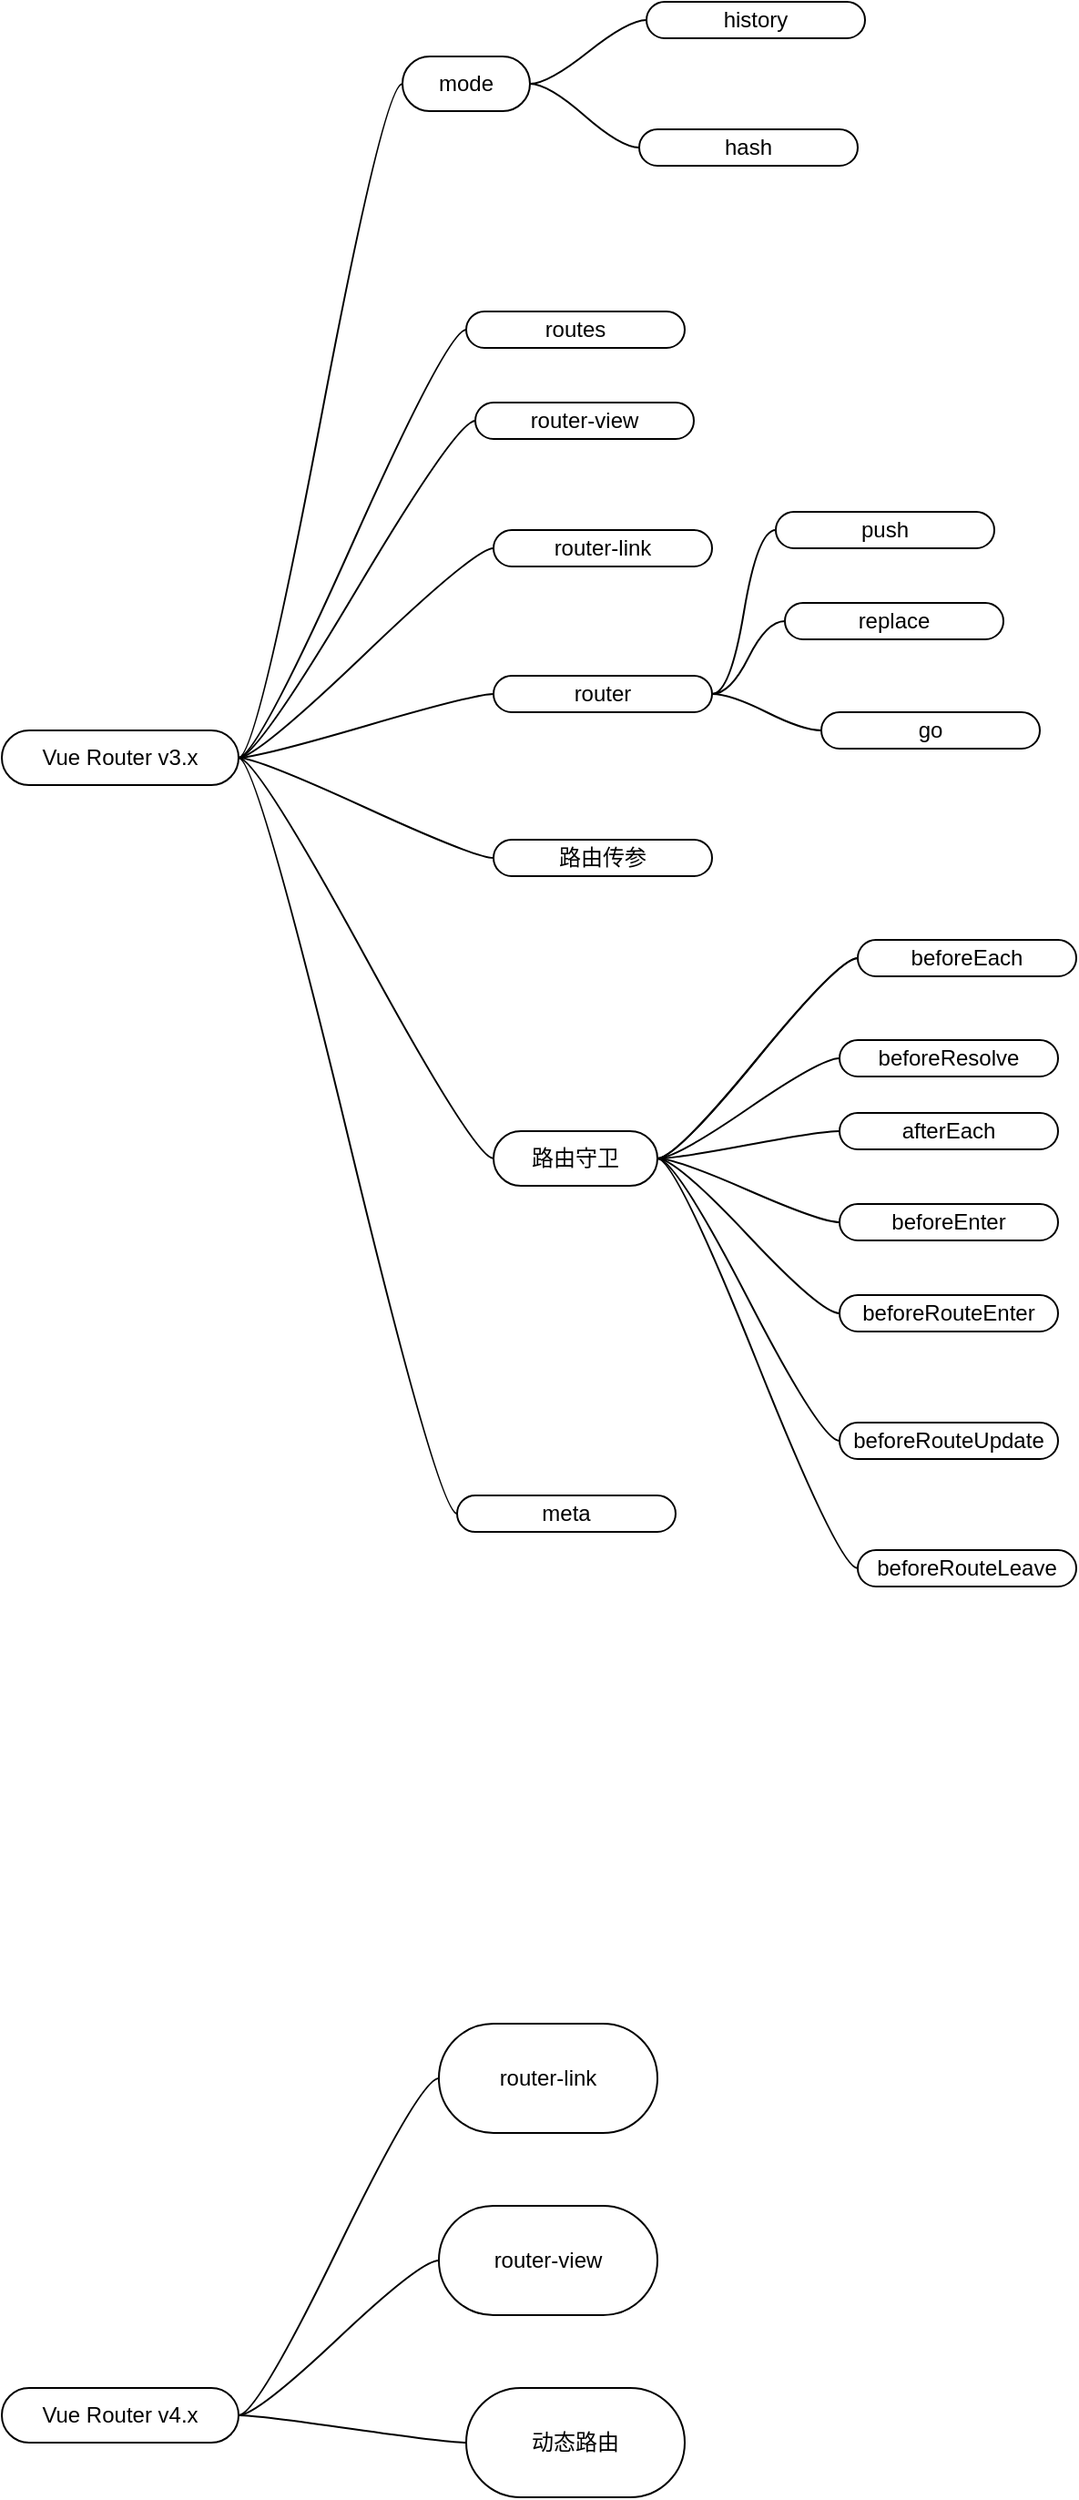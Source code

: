 <mxfile version="21.8.2" type="github">
  <diagram name="第 1 页" id="tkRJLeNcwBW7615mryf4">
    <mxGraphModel dx="1434" dy="750" grid="1" gridSize="10" guides="1" tooltips="1" connect="1" arrows="1" fold="1" page="1" pageScale="1" pageWidth="827" pageHeight="1169" math="0" shadow="0">
      <root>
        <mxCell id="0" />
        <mxCell id="1" parent="0" />
        <mxCell id="bcelHQSqTHAFJxUlAlLa-4" value="" style="edgeStyle=entityRelationEdgeStyle;rounded=0;orthogonalLoop=1;jettySize=auto;html=1;startArrow=none;endArrow=none;segment=10;curved=1;sourcePerimeterSpacing=0;targetPerimeterSpacing=0;" edge="1" parent="1" source="bcelHQSqTHAFJxUlAlLa-1" target="bcelHQSqTHAFJxUlAlLa-3">
          <mxGeometry relative="1" as="geometry" />
        </mxCell>
        <mxCell id="bcelHQSqTHAFJxUlAlLa-6" value="" style="edgeStyle=entityRelationEdgeStyle;rounded=0;orthogonalLoop=1;jettySize=auto;html=1;startArrow=none;endArrow=none;segment=10;curved=1;sourcePerimeterSpacing=0;targetPerimeterSpacing=0;" edge="1" parent="1" source="bcelHQSqTHAFJxUlAlLa-1" target="bcelHQSqTHAFJxUlAlLa-5">
          <mxGeometry relative="1" as="geometry" />
        </mxCell>
        <mxCell id="bcelHQSqTHAFJxUlAlLa-8" value="" style="edgeStyle=entityRelationEdgeStyle;rounded=0;orthogonalLoop=1;jettySize=auto;html=1;startArrow=none;endArrow=none;segment=10;curved=1;sourcePerimeterSpacing=0;targetPerimeterSpacing=0;" edge="1" parent="1" source="bcelHQSqTHAFJxUlAlLa-1" target="bcelHQSqTHAFJxUlAlLa-7">
          <mxGeometry relative="1" as="geometry" />
        </mxCell>
        <mxCell id="bcelHQSqTHAFJxUlAlLa-10" value="" style="edgeStyle=entityRelationEdgeStyle;rounded=0;orthogonalLoop=1;jettySize=auto;html=1;startArrow=none;endArrow=none;segment=10;curved=1;sourcePerimeterSpacing=0;targetPerimeterSpacing=0;" edge="1" parent="1" source="bcelHQSqTHAFJxUlAlLa-1" target="bcelHQSqTHAFJxUlAlLa-9">
          <mxGeometry relative="1" as="geometry" />
        </mxCell>
        <mxCell id="bcelHQSqTHAFJxUlAlLa-12" value="" style="edgeStyle=entityRelationEdgeStyle;rounded=0;orthogonalLoop=1;jettySize=auto;html=1;startArrow=none;endArrow=none;segment=10;curved=1;sourcePerimeterSpacing=0;targetPerimeterSpacing=0;" edge="1" parent="1" source="bcelHQSqTHAFJxUlAlLa-1" target="bcelHQSqTHAFJxUlAlLa-11">
          <mxGeometry relative="1" as="geometry" />
        </mxCell>
        <mxCell id="bcelHQSqTHAFJxUlAlLa-21" value="" style="edgeStyle=entityRelationEdgeStyle;rounded=0;orthogonalLoop=1;jettySize=auto;html=1;startArrow=none;endArrow=none;segment=10;curved=1;sourcePerimeterSpacing=0;targetPerimeterSpacing=0;exitX=1;exitY=0.5;exitDx=0;exitDy=0;entryX=0;entryY=0.5;entryDx=0;entryDy=0;" edge="1" parent="1" source="bcelHQSqTHAFJxUlAlLa-1" target="bcelHQSqTHAFJxUlAlLa-20">
          <mxGeometry relative="1" as="geometry">
            <mxPoint x="135" y="530" as="sourcePoint" />
            <mxPoint x="225" y="120" as="targetPoint" />
          </mxGeometry>
        </mxCell>
        <mxCell id="bcelHQSqTHAFJxUlAlLa-27" value="" style="edgeStyle=entityRelationEdgeStyle;rounded=0;orthogonalLoop=1;jettySize=auto;html=1;startArrow=none;endArrow=none;segment=10;curved=1;sourcePerimeterSpacing=0;targetPerimeterSpacing=0;" edge="1" parent="1" source="bcelHQSqTHAFJxUlAlLa-1" target="bcelHQSqTHAFJxUlAlLa-26">
          <mxGeometry relative="1" as="geometry" />
        </mxCell>
        <mxCell id="bcelHQSqTHAFJxUlAlLa-44" value="" style="edgeStyle=entityRelationEdgeStyle;rounded=0;orthogonalLoop=1;jettySize=auto;html=1;startArrow=none;endArrow=none;segment=10;curved=1;sourcePerimeterSpacing=0;targetPerimeterSpacing=0;" edge="1" parent="1" source="bcelHQSqTHAFJxUlAlLa-1" target="bcelHQSqTHAFJxUlAlLa-43">
          <mxGeometry relative="1" as="geometry" />
        </mxCell>
        <mxCell id="bcelHQSqTHAFJxUlAlLa-1" value="Vue Router v3.x" style="whiteSpace=wrap;html=1;rounded=1;arcSize=50;align=center;verticalAlign=middle;strokeWidth=1;autosize=1;spacing=4;treeFolding=1;treeMoving=1;newEdgeStyle={&quot;edgeStyle&quot;:&quot;entityRelationEdgeStyle&quot;,&quot;startArrow&quot;:&quot;none&quot;,&quot;endArrow&quot;:&quot;none&quot;,&quot;segment&quot;:10,&quot;curved&quot;:1,&quot;sourcePerimeterSpacing&quot;:0,&quot;targetPerimeterSpacing&quot;:0};" vertex="1" parent="1">
          <mxGeometry y="470" width="130" height="30" as="geometry" />
        </mxCell>
        <mxCell id="bcelHQSqTHAFJxUlAlLa-3" value="routes" style="whiteSpace=wrap;html=1;rounded=1;arcSize=50;strokeWidth=1;spacing=4;" vertex="1" parent="1">
          <mxGeometry x="255" y="240" width="120" height="20" as="geometry" />
        </mxCell>
        <mxCell id="bcelHQSqTHAFJxUlAlLa-5" value="router-view" style="whiteSpace=wrap;html=1;rounded=1;arcSize=50;strokeWidth=1;spacing=4;" vertex="1" parent="1">
          <mxGeometry x="260" y="290" width="120" height="20" as="geometry" />
        </mxCell>
        <mxCell id="bcelHQSqTHAFJxUlAlLa-7" value="router-link" style="whiteSpace=wrap;html=1;rounded=1;arcSize=50;strokeWidth=1;spacing=4;" vertex="1" parent="1">
          <mxGeometry x="270" y="360" width="120" height="20" as="geometry" />
        </mxCell>
        <mxCell id="bcelHQSqTHAFJxUlAlLa-9" value="路由传参" style="whiteSpace=wrap;html=1;rounded=1;arcSize=50;strokeWidth=1;spacing=4;" vertex="1" parent="1">
          <mxGeometry x="270" y="530" width="120" height="20" as="geometry" />
        </mxCell>
        <mxCell id="bcelHQSqTHAFJxUlAlLa-14" value="" style="edgeStyle=entityRelationEdgeStyle;rounded=0;orthogonalLoop=1;jettySize=auto;html=1;startArrow=none;endArrow=none;segment=10;curved=1;sourcePerimeterSpacing=0;targetPerimeterSpacing=0;exitX=1;exitY=0.5;exitDx=0;exitDy=0;" edge="1" parent="1" source="bcelHQSqTHAFJxUlAlLa-11" target="bcelHQSqTHAFJxUlAlLa-13">
          <mxGeometry relative="1" as="geometry">
            <mxPoint x="300" y="585" as="sourcePoint" />
          </mxGeometry>
        </mxCell>
        <mxCell id="bcelHQSqTHAFJxUlAlLa-17" value="" style="edgeStyle=entityRelationEdgeStyle;rounded=0;orthogonalLoop=1;jettySize=auto;html=1;startArrow=none;endArrow=none;segment=10;curved=1;sourcePerimeterSpacing=0;targetPerimeterSpacing=0;" edge="1" parent="1" source="bcelHQSqTHAFJxUlAlLa-11" target="bcelHQSqTHAFJxUlAlLa-16">
          <mxGeometry relative="1" as="geometry" />
        </mxCell>
        <mxCell id="bcelHQSqTHAFJxUlAlLa-19" value="" style="edgeStyle=entityRelationEdgeStyle;rounded=0;orthogonalLoop=1;jettySize=auto;html=1;startArrow=none;endArrow=none;segment=10;curved=1;sourcePerimeterSpacing=0;targetPerimeterSpacing=0;" edge="1" parent="1" source="bcelHQSqTHAFJxUlAlLa-11" target="bcelHQSqTHAFJxUlAlLa-18">
          <mxGeometry relative="1" as="geometry" />
        </mxCell>
        <mxCell id="bcelHQSqTHAFJxUlAlLa-11" value="router" style="whiteSpace=wrap;html=1;rounded=1;arcSize=50;align=center;verticalAlign=middle;strokeWidth=1;autosize=1;spacing=4;treeFolding=1;treeMoving=1;newEdgeStyle={&quot;edgeStyle&quot;:&quot;entityRelationEdgeStyle&quot;,&quot;startArrow&quot;:&quot;none&quot;,&quot;endArrow&quot;:&quot;none&quot;,&quot;segment&quot;:10,&quot;curved&quot;:1,&quot;sourcePerimeterSpacing&quot;:0,&quot;targetPerimeterSpacing&quot;:0};" vertex="1" parent="1">
          <mxGeometry x="270" y="440" width="120" height="20" as="geometry" />
        </mxCell>
        <mxCell id="bcelHQSqTHAFJxUlAlLa-13" value="push" style="whiteSpace=wrap;html=1;rounded=1;arcSize=50;strokeWidth=1;spacing=4;" vertex="1" parent="1">
          <mxGeometry x="425" y="350" width="120" height="20" as="geometry" />
        </mxCell>
        <mxCell id="bcelHQSqTHAFJxUlAlLa-16" value="replace" style="whiteSpace=wrap;html=1;rounded=1;arcSize=50;strokeWidth=1;spacing=4;" vertex="1" parent="1">
          <mxGeometry x="430" y="400" width="120" height="20" as="geometry" />
        </mxCell>
        <mxCell id="bcelHQSqTHAFJxUlAlLa-18" value="go" style="whiteSpace=wrap;html=1;rounded=1;arcSize=50;strokeWidth=1;spacing=4;" vertex="1" parent="1">
          <mxGeometry x="450" y="460" width="120" height="20" as="geometry" />
        </mxCell>
        <mxCell id="bcelHQSqTHAFJxUlAlLa-23" value="" style="edgeStyle=entityRelationEdgeStyle;rounded=0;orthogonalLoop=1;jettySize=auto;html=1;startArrow=none;endArrow=none;segment=10;curved=1;sourcePerimeterSpacing=0;targetPerimeterSpacing=0;" edge="1" parent="1" source="bcelHQSqTHAFJxUlAlLa-20" target="bcelHQSqTHAFJxUlAlLa-22">
          <mxGeometry relative="1" as="geometry" />
        </mxCell>
        <mxCell id="bcelHQSqTHAFJxUlAlLa-25" value="" style="edgeStyle=entityRelationEdgeStyle;rounded=0;orthogonalLoop=1;jettySize=auto;html=1;startArrow=none;endArrow=none;segment=10;curved=1;sourcePerimeterSpacing=0;targetPerimeterSpacing=0;" edge="1" parent="1" source="bcelHQSqTHAFJxUlAlLa-20" target="bcelHQSqTHAFJxUlAlLa-24">
          <mxGeometry relative="1" as="geometry" />
        </mxCell>
        <mxCell id="bcelHQSqTHAFJxUlAlLa-20" value="mode" style="whiteSpace=wrap;html=1;rounded=1;arcSize=50;align=center;verticalAlign=middle;strokeWidth=1;autosize=1;spacing=4;treeFolding=1;treeMoving=1;newEdgeStyle={&quot;edgeStyle&quot;:&quot;entityRelationEdgeStyle&quot;,&quot;startArrow&quot;:&quot;none&quot;,&quot;endArrow&quot;:&quot;none&quot;,&quot;segment&quot;:10,&quot;curved&quot;:1,&quot;sourcePerimeterSpacing&quot;:0,&quot;targetPerimeterSpacing&quot;:0};" vertex="1" parent="1">
          <mxGeometry x="220" y="100" width="70" height="30" as="geometry" />
        </mxCell>
        <mxCell id="bcelHQSqTHAFJxUlAlLa-22" value="history" style="whiteSpace=wrap;html=1;rounded=1;arcSize=50;strokeWidth=1;spacing=4;" vertex="1" parent="1">
          <mxGeometry x="354" y="70" width="120" height="20" as="geometry" />
        </mxCell>
        <mxCell id="bcelHQSqTHAFJxUlAlLa-24" value="hash" style="whiteSpace=wrap;html=1;rounded=1;arcSize=50;strokeWidth=1;spacing=4;" vertex="1" parent="1">
          <mxGeometry x="350" y="140" width="120" height="20" as="geometry" />
        </mxCell>
        <mxCell id="bcelHQSqTHAFJxUlAlLa-29" value="" style="edgeStyle=entityRelationEdgeStyle;rounded=0;orthogonalLoop=1;jettySize=auto;html=1;startArrow=none;endArrow=none;segment=10;curved=1;sourcePerimeterSpacing=0;targetPerimeterSpacing=0;" edge="1" parent="1" source="bcelHQSqTHAFJxUlAlLa-26" target="bcelHQSqTHAFJxUlAlLa-28">
          <mxGeometry relative="1" as="geometry" />
        </mxCell>
        <mxCell id="bcelHQSqTHAFJxUlAlLa-30" value="" style="edgeStyle=entityRelationEdgeStyle;rounded=0;orthogonalLoop=1;jettySize=auto;html=1;startArrow=none;endArrow=none;segment=10;curved=1;sourcePerimeterSpacing=0;targetPerimeterSpacing=0;" edge="1" parent="1" source="bcelHQSqTHAFJxUlAlLa-26" target="bcelHQSqTHAFJxUlAlLa-28">
          <mxGeometry relative="1" as="geometry" />
        </mxCell>
        <mxCell id="bcelHQSqTHAFJxUlAlLa-32" value="" style="edgeStyle=entityRelationEdgeStyle;rounded=0;orthogonalLoop=1;jettySize=auto;html=1;startArrow=none;endArrow=none;segment=10;curved=1;sourcePerimeterSpacing=0;targetPerimeterSpacing=0;" edge="1" parent="1" source="bcelHQSqTHAFJxUlAlLa-26" target="bcelHQSqTHAFJxUlAlLa-31">
          <mxGeometry relative="1" as="geometry" />
        </mxCell>
        <mxCell id="bcelHQSqTHAFJxUlAlLa-34" value="" style="edgeStyle=entityRelationEdgeStyle;rounded=0;orthogonalLoop=1;jettySize=auto;html=1;startArrow=none;endArrow=none;segment=10;curved=1;sourcePerimeterSpacing=0;targetPerimeterSpacing=0;" edge="1" parent="1" source="bcelHQSqTHAFJxUlAlLa-26" target="bcelHQSqTHAFJxUlAlLa-33">
          <mxGeometry relative="1" as="geometry" />
        </mxCell>
        <mxCell id="bcelHQSqTHAFJxUlAlLa-36" value="" style="edgeStyle=entityRelationEdgeStyle;rounded=0;orthogonalLoop=1;jettySize=auto;html=1;startArrow=none;endArrow=none;segment=10;curved=1;sourcePerimeterSpacing=0;targetPerimeterSpacing=0;" edge="1" parent="1" source="bcelHQSqTHAFJxUlAlLa-26" target="bcelHQSqTHAFJxUlAlLa-35">
          <mxGeometry relative="1" as="geometry" />
        </mxCell>
        <mxCell id="bcelHQSqTHAFJxUlAlLa-38" value="" style="edgeStyle=entityRelationEdgeStyle;rounded=0;orthogonalLoop=1;jettySize=auto;html=1;startArrow=none;endArrow=none;segment=10;curved=1;sourcePerimeterSpacing=0;targetPerimeterSpacing=0;" edge="1" parent="1" source="bcelHQSqTHAFJxUlAlLa-26" target="bcelHQSqTHAFJxUlAlLa-37">
          <mxGeometry relative="1" as="geometry" />
        </mxCell>
        <mxCell id="bcelHQSqTHAFJxUlAlLa-40" value="" style="edgeStyle=entityRelationEdgeStyle;rounded=0;orthogonalLoop=1;jettySize=auto;html=1;startArrow=none;endArrow=none;segment=10;curved=1;sourcePerimeterSpacing=0;targetPerimeterSpacing=0;" edge="1" parent="1" source="bcelHQSqTHAFJxUlAlLa-26" target="bcelHQSqTHAFJxUlAlLa-39">
          <mxGeometry relative="1" as="geometry" />
        </mxCell>
        <mxCell id="bcelHQSqTHAFJxUlAlLa-42" value="" style="edgeStyle=entityRelationEdgeStyle;rounded=0;orthogonalLoop=1;jettySize=auto;html=1;startArrow=none;endArrow=none;segment=10;curved=1;sourcePerimeterSpacing=0;targetPerimeterSpacing=0;" edge="1" parent="1" source="bcelHQSqTHAFJxUlAlLa-26" target="bcelHQSqTHAFJxUlAlLa-41">
          <mxGeometry relative="1" as="geometry" />
        </mxCell>
        <mxCell id="bcelHQSqTHAFJxUlAlLa-26" value="路由守卫" style="whiteSpace=wrap;html=1;rounded=1;arcSize=50;align=center;verticalAlign=middle;strokeWidth=1;autosize=1;spacing=4;treeFolding=1;treeMoving=1;newEdgeStyle={&quot;edgeStyle&quot;:&quot;entityRelationEdgeStyle&quot;,&quot;startArrow&quot;:&quot;none&quot;,&quot;endArrow&quot;:&quot;none&quot;,&quot;segment&quot;:10,&quot;curved&quot;:1,&quot;sourcePerimeterSpacing&quot;:0,&quot;targetPerimeterSpacing&quot;:0};" vertex="1" parent="1">
          <mxGeometry x="270" y="690" width="90" height="30" as="geometry" />
        </mxCell>
        <mxCell id="bcelHQSqTHAFJxUlAlLa-28" value="beforeEach" style="whiteSpace=wrap;html=1;rounded=1;arcSize=50;strokeWidth=1;spacing=4;" vertex="1" parent="1">
          <mxGeometry x="470" y="585" width="120" height="20" as="geometry" />
        </mxCell>
        <mxCell id="bcelHQSqTHAFJxUlAlLa-31" value="beforeResolve" style="whiteSpace=wrap;html=1;rounded=1;arcSize=50;strokeWidth=1;spacing=4;" vertex="1" parent="1">
          <mxGeometry x="460" y="640" width="120" height="20" as="geometry" />
        </mxCell>
        <mxCell id="bcelHQSqTHAFJxUlAlLa-33" value="afterEach" style="whiteSpace=wrap;html=1;rounded=1;arcSize=50;strokeWidth=1;spacing=4;" vertex="1" parent="1">
          <mxGeometry x="460" y="680" width="120" height="20" as="geometry" />
        </mxCell>
        <mxCell id="bcelHQSqTHAFJxUlAlLa-35" value="beforeEnter" style="whiteSpace=wrap;html=1;rounded=1;arcSize=50;strokeWidth=1;spacing=4;" vertex="1" parent="1">
          <mxGeometry x="460" y="730" width="120" height="20" as="geometry" />
        </mxCell>
        <mxCell id="bcelHQSqTHAFJxUlAlLa-37" value="beforeRouteEnter" style="whiteSpace=wrap;html=1;rounded=1;arcSize=50;strokeWidth=1;spacing=4;" vertex="1" parent="1">
          <mxGeometry x="460" y="780" width="120" height="20" as="geometry" />
        </mxCell>
        <mxCell id="bcelHQSqTHAFJxUlAlLa-39" value="beforeRouteUpdate" style="whiteSpace=wrap;html=1;rounded=1;arcSize=50;strokeWidth=1;spacing=4;" vertex="1" parent="1">
          <mxGeometry x="460" y="850" width="120" height="20" as="geometry" />
        </mxCell>
        <mxCell id="bcelHQSqTHAFJxUlAlLa-41" value="beforeRouteLeave" style="whiteSpace=wrap;html=1;rounded=1;arcSize=50;strokeWidth=1;spacing=4;" vertex="1" parent="1">
          <mxGeometry x="470" y="920" width="120" height="20" as="geometry" />
        </mxCell>
        <mxCell id="bcelHQSqTHAFJxUlAlLa-43" value="meta" style="whiteSpace=wrap;html=1;rounded=1;arcSize=50;strokeWidth=1;spacing=4;" vertex="1" parent="1">
          <mxGeometry x="250" y="890" width="120" height="20" as="geometry" />
        </mxCell>
        <mxCell id="bcelHQSqTHAFJxUlAlLa-50" value="" style="edgeStyle=entityRelationEdgeStyle;rounded=0;orthogonalLoop=1;jettySize=auto;html=1;startArrow=none;endArrow=none;segment=10;curved=1;sourcePerimeterSpacing=0;targetPerimeterSpacing=0;" edge="1" parent="1" source="bcelHQSqTHAFJxUlAlLa-48" target="bcelHQSqTHAFJxUlAlLa-49">
          <mxGeometry relative="1" as="geometry" />
        </mxCell>
        <mxCell id="bcelHQSqTHAFJxUlAlLa-52" value="" style="edgeStyle=entityRelationEdgeStyle;rounded=0;orthogonalLoop=1;jettySize=auto;html=1;startArrow=none;endArrow=none;segment=10;curved=1;sourcePerimeterSpacing=0;targetPerimeterSpacing=0;" edge="1" parent="1" source="bcelHQSqTHAFJxUlAlLa-48" target="bcelHQSqTHAFJxUlAlLa-51">
          <mxGeometry relative="1" as="geometry" />
        </mxCell>
        <mxCell id="bcelHQSqTHAFJxUlAlLa-54" value="" style="edgeStyle=entityRelationEdgeStyle;rounded=0;orthogonalLoop=1;jettySize=auto;html=1;startArrow=none;endArrow=none;segment=10;curved=1;sourcePerimeterSpacing=0;targetPerimeterSpacing=0;" edge="1" parent="1" source="bcelHQSqTHAFJxUlAlLa-48" target="bcelHQSqTHAFJxUlAlLa-53">
          <mxGeometry relative="1" as="geometry" />
        </mxCell>
        <mxCell id="bcelHQSqTHAFJxUlAlLa-48" value="Vue Router v4.x" style="whiteSpace=wrap;html=1;rounded=1;arcSize=50;align=center;verticalAlign=middle;strokeWidth=1;autosize=1;spacing=4;treeFolding=1;treeMoving=1;newEdgeStyle={&quot;edgeStyle&quot;:&quot;entityRelationEdgeStyle&quot;,&quot;startArrow&quot;:&quot;none&quot;,&quot;endArrow&quot;:&quot;none&quot;,&quot;segment&quot;:10,&quot;curved&quot;:1,&quot;sourcePerimeterSpacing&quot;:0,&quot;targetPerimeterSpacing&quot;:0};" vertex="1" parent="1">
          <mxGeometry y="1380" width="130" height="30" as="geometry" />
        </mxCell>
        <mxCell id="bcelHQSqTHAFJxUlAlLa-49" value="router-link" style="whiteSpace=wrap;html=1;rounded=1;arcSize=50;strokeWidth=1;spacing=4;" vertex="1" parent="1">
          <mxGeometry x="240" y="1180" width="120" height="60" as="geometry" />
        </mxCell>
        <mxCell id="bcelHQSqTHAFJxUlAlLa-51" value="router-view" style="whiteSpace=wrap;html=1;rounded=1;arcSize=50;strokeWidth=1;spacing=4;" vertex="1" parent="1">
          <mxGeometry x="240" y="1280" width="120" height="60" as="geometry" />
        </mxCell>
        <mxCell id="bcelHQSqTHAFJxUlAlLa-53" value="动态路由" style="whiteSpace=wrap;html=1;rounded=1;arcSize=50;strokeWidth=1;spacing=4;" vertex="1" parent="1">
          <mxGeometry x="255" y="1380" width="120" height="60" as="geometry" />
        </mxCell>
      </root>
    </mxGraphModel>
  </diagram>
</mxfile>
